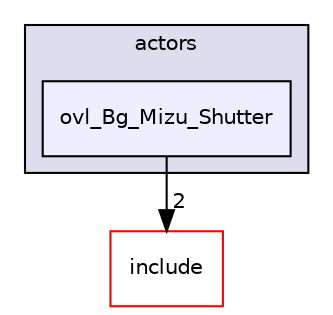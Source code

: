 digraph "src/overlays/actors/ovl_Bg_Mizu_Shutter" {
  compound=true
  node [ fontsize="10", fontname="Helvetica"];
  edge [ labelfontsize="10", labelfontname="Helvetica"];
  subgraph clusterdir_e93473484be31ce7bcb356bd643a22f8 {
    graph [ bgcolor="#ddddee", pencolor="black", label="actors" fontname="Helvetica", fontsize="10", URL="dir_e93473484be31ce7bcb356bd643a22f8.html"]
  dir_acbcfee7eac80118b2e4dab2ef1503e4 [shape=box, label="ovl_Bg_Mizu_Shutter", style="filled", fillcolor="#eeeeff", pencolor="black", URL="dir_acbcfee7eac80118b2e4dab2ef1503e4.html"];
  }
  dir_d44c64559bbebec7f509842c48db8b23 [shape=box label="include" fillcolor="white" style="filled" color="red" URL="dir_d44c64559bbebec7f509842c48db8b23.html"];
  dir_acbcfee7eac80118b2e4dab2ef1503e4->dir_d44c64559bbebec7f509842c48db8b23 [headlabel="2", labeldistance=1.5 headhref="dir_000084_000000.html"];
}
